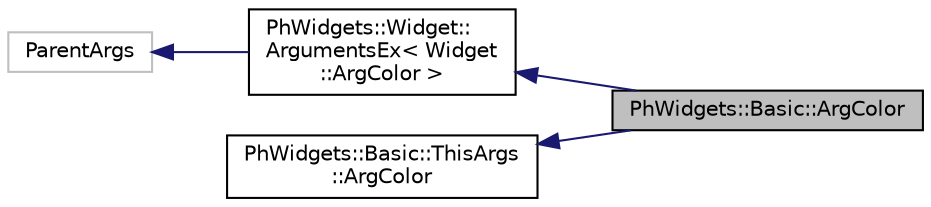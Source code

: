 digraph "PhWidgets::Basic::ArgColor"
{
  edge [fontname="Helvetica",fontsize="10",labelfontname="Helvetica",labelfontsize="10"];
  node [fontname="Helvetica",fontsize="10",shape=record];
  rankdir="LR";
  Node15 [label="PhWidgets::Basic::ArgColor",height=0.2,width=0.4,color="black", fillcolor="grey75", style="filled", fontcolor="black"];
  Node16 -> Node15 [dir="back",color="midnightblue",fontsize="10",style="solid",fontname="Helvetica"];
  Node16 [label="PhWidgets::Widget::\lArgumentsEx\< Widget\l::ArgColor \>",height=0.2,width=0.4,color="black", fillcolor="white", style="filled",URL="$struct_ph_widgets_1_1_widget_1_1_arguments_ex.html"];
  Node17 -> Node16 [dir="back",color="midnightblue",fontsize="10",style="solid",fontname="Helvetica"];
  Node17 [label="ParentArgs",height=0.2,width=0.4,color="grey75", fillcolor="white", style="filled"];
  Node18 -> Node15 [dir="back",color="midnightblue",fontsize="10",style="solid",fontname="Helvetica"];
  Node18 [label="PhWidgets::Basic::ThisArgs\l::ArgColor",height=0.2,width=0.4,color="black", fillcolor="white", style="filled",URL="$struct_ph_widgets_1_1_basic_1_1_this_args_1_1_arg_color.html"];
}
